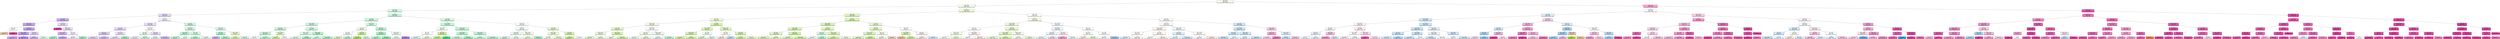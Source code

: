 digraph Tree {
node [shape=box, style="filled, rounded", color="black", fontname="helvetica"] ;
edge [fontname="helvetica"] ;
0 [label="weight <= 65.5\ngini = 0.819\nsamples = 95267\nvalue = [13940, 23695, 17408, 15208, 7968, 17048]", fillcolor="#f7fdef"] ;
1 [label="weight <= 55.5\ngini = 0.779\nsamples = 70492\nvalue = [11500, 22944, 17306, 8586, 7953, 2203]", fillcolor="#f5fcea"] ;
0 -> 1 [labeldistance=2.5, labelangle=45, headlabel="True"] ;
2 [label="weight <= 50.5\ngini = 0.664\nsamples = 24246\nvalue = [611, 5144, 10882, 298, 7243, 68]", fillcolor="#d5f9e4"] ;
1 -> 2 ;
3 [label="weight <= 47.5\ngini = 0.58\nsamples = 7868\nvalue = [53, 677, 3024, 35, 4051, 28]", fillcolor="#e4d5f9"] ;
2 -> 3 ;
4 [label="age <= 38.5\ngini = 0.515\nsamples = 2918\nvalue = [17, 128, 953, 15, 1789, 16]", fillcolor="#c9abf4"] ;
3 -> 4 ;
5 [label="weight <= 35.5\ngini = 0.502\nsamples = 2458\nvalue = [17, 101, 765, 10, 1554, 11]", fillcolor="#c4a3f3"] ;
4 -> 5 ;
6 [label="weight <= 26.5\ngini = 0.64\nsamples = 5\nvalue = [2, 0, 0, 1, 0, 2]", fillcolor="#ffffff"] ;
5 -> 6 ;
7 [label="gini = 0.444\nsamples = 3\nvalue = [2, 0, 0, 1, 0, 0]", fillcolor="#f2c09c"] ;
6 -> 7 ;
8 [label="gini = 0.0\nsamples = 2\nvalue = [0, 0, 0, 0, 0, 2]", fillcolor="#e5399d"] ;
6 -> 8 ;
9 [label="height <= 166.37\ngini = 0.5\nsamples = 2453\nvalue = [15, 101, 765, 9, 1554, 9]", fillcolor="#c4a2f3"] ;
5 -> 9 ;
10 [label="height <= 158.75\ngini = 0.496\nsamples = 2304\nvalue = [14, 97, 704, 9, 1473, 7]", fillcolor="#c2a0f3"] ;
9 -> 10 ;
11 [label="gini = 0.512\nsamples = 1534\nvalue = [11, 80, 492, 3, 948, 0]", fillcolor="#c8a8f4"] ;
10 -> 11 ;
12 [label="gini = 0.459\nsamples = 770\nvalue = [3, 17, 212, 6, 525, 7]", fillcolor="#b890f0"] ;
10 -> 12 ;
13 [label="age <= 33.5\ngini = 0.536\nsamples = 149\nvalue = [1, 4, 61, 0, 81, 2]", fillcolor="#e2d2f9"] ;
9 -> 13 ;
14 [label="gini = 0.501\nsamples = 103\nvalue = [1, 2, 38, 0, 62, 0]", fillcolor="#d0b6f5"] ;
13 -> 14 ;
15 [label="gini = 0.576\nsamples = 46\nvalue = [0, 2, 23, 0, 19, 2]", fillcolor="#e2fbec"] ;
13 -> 15 ;
16 [label="weight <= 32.5\ngini = 0.568\nsamples = 460\nvalue = [0, 27, 188, 5, 235, 5]", fillcolor="#e9ddfb"] ;
4 -> 16 ;
17 [label="gini = 0.0\nsamples = 2\nvalue = [0, 0, 0, 0, 0, 2]", fillcolor="#e5399d"] ;
16 -> 17 ;
18 [label="weight <= 45.5\ngini = 0.565\nsamples = 458\nvalue = [0, 27, 188, 5, 235, 3]", fillcolor="#e9ddfa"] ;
16 -> 18 ;
19 [label="height <= 151.13\ngini = 0.546\nsamples = 175\nvalue = [0, 9, 60, 3, 101, 2]", fillcolor="#d2b8f6"] ;
18 -> 19 ;
20 [label="gini = 0.508\nsamples = 16\nvalue = [0, 1, 10, 0, 5, 0]", fillcolor="#a5f3c6"] ;
19 -> 20 ;
21 [label="gini = 0.534\nsamples = 159\nvalue = [0, 8, 50, 3, 96, 2]", fillcolor="#caabf4"] ;
19 -> 21 ;
22 [label="age <= 60.5\ngini = 0.567\nsamples = 283\nvalue = [0, 18, 128, 2, 134, 1]", fillcolor="#faf7fe"] ;
18 -> 22 ;
23 [label="gini = 0.567\nsamples = 269\nvalue = [0, 17, 119, 2, 130, 1]", fillcolor="#f6f0fd"] ;
22 -> 23 ;
24 [label="gini = 0.5\nsamples = 14\nvalue = [0, 1, 9, 0, 4, 0]", fillcolor="#9cf2c0"] ;
22 -> 24 ;
25 [label="age <= 37.5\ngini = 0.604\nsamples = 4950\nvalue = [36, 549, 2071, 20, 2262, 12]", fillcolor="#f7f2fd"] ;
3 -> 25 ;
26 [label="weight <= 49.5\ngini = 0.583\nsamples = 3822\nvalue = [23, 351, 1515, 12, 1915, 6]", fillcolor="#e9ddfa"] ;
25 -> 26 ;
27 [label="age <= 30.5\ngini = 0.573\nsamples = 3077\nvalue = [18, 254, 1196, 9, 1596, 4]", fillcolor="#e4d5f9"] ;
26 -> 27 ;
28 [label="age <= 26.5\ngini = 0.576\nsamples = 1699\nvalue = [10, 162, 608, 6, 910, 3]", fillcolor="#dcc8f8"] ;
27 -> 28 ;
29 [label="gini = 0.602\nsamples = 729\nvalue = [10, 79, 268, 6, 365, 1]", fillcolor="#e4d5fa"] ;
28 -> 29 ;
30 [label="gini = 0.554\nsamples = 970\nvalue = [0, 83, 340, 0, 545, 2]", fillcolor="#d6bff7"] ;
28 -> 30 ;
31 [label="height <= 171.45\ngini = 0.566\nsamples = 1378\nvalue = [8, 92, 588, 3, 686, 1]", fillcolor="#efe6fc"] ;
27 -> 31 ;
32 [label="gini = 0.564\nsamples = 1349\nvalue = [8, 88, 570, 3, 679, 1]", fillcolor="#ede3fb"] ;
31 -> 32 ;
33 [label="gini = 0.537\nsamples = 29\nvalue = [0, 4, 18, 0, 7, 0]", fillcolor="#9cf2c0"] ;
31 -> 33 ;
34 [label="height <= 161.29\ngini = 0.616\nsamples = 745\nvalue = [5, 97, 319, 3, 319, 2]", fillcolor="#ffffff"] ;
26 -> 34 ;
35 [label="age <= 30.5\ngini = 0.623\nsamples = 459\nvalue = [3, 67, 209, 2, 177, 1]", fillcolor="#e9fcf1"] ;
34 -> 35 ;
36 [label="gini = 0.634\nsamples = 179\nvalue = [2, 29, 68, 1, 79, 0]", fillcolor="#f3ebfc"] ;
35 -> 36 ;
37 [label="gini = 0.605\nsamples = 280\nvalue = [1, 38, 141, 1, 98, 1]", fillcolor="#d0f9e1"] ;
35 -> 37 ;
38 [label="age <= 29.5\ngini = 0.594\nsamples = 286\nvalue = [2, 30, 110, 1, 142, 1]", fillcolor="#e8dbfa"] ;
34 -> 38 ;
39 [label="gini = 0.568\nsamples = 126\nvalue = [1, 9, 63, 0, 53, 0]", fillcolor="#e4fbee"] ;
38 -> 39 ;
40 [label="gini = 0.587\nsamples = 160\nvalue = [1, 21, 47, 1, 89, 1]", fillcolor="#d0b5f5"] ;
38 -> 40 ;
41 [label="age <= 51.5\ngini = 0.631\nsamples = 1128\nvalue = [13, 198, 556, 8, 347, 6]", fillcolor="#caf8dd"] ;
25 -> 41 ;
42 [label="height <= 156.21\ngini = 0.613\nsamples = 890\nvalue = [6, 123, 445, 4, 306, 6]", fillcolor="#d0f9e1"] ;
41 -> 42 ;
43 [label="weight <= 49.5\ngini = 0.634\nsamples = 198\nvalue = [0, 46, 100, 2, 47, 3]", fillcolor="#baf6d3"] ;
42 -> 43 ;
44 [label="gini = 0.624\nsamples = 153\nvalue = [0, 28, 80, 2, 40, 3]", fillcolor="#b9f6d2"] ;
43 -> 44 ;
45 [label="gini = 0.618\nsamples = 45\nvalue = [0, 18, 20, 0, 7, 0]", fillcolor="#f0fdf6"] ;
43 -> 45 ;
46 [label="age <= 39.5\ngini = 0.599\nsamples = 692\nvalue = [6, 77, 345, 2, 259, 3]", fillcolor="#d8fae6"] ;
42 -> 46 ;
47 [label="gini = 0.573\nsamples = 212\nvalue = [2, 24, 121, 1, 63, 1]", fillcolor="#b2f5ce"] ;
46 -> 47 ;
48 [label="gini = 0.603\nsamples = 480\nvalue = [4, 53, 224, 1, 196, 2]", fillcolor="#ebfcf3"] ;
46 -> 48 ;
49 [label="weight <= 49.5\ngini = 0.652\nsamples = 238\nvalue = [7, 75, 111, 4, 41, 0]", fillcolor="#d3f9e3"] ;
41 -> 49 ;
50 [label="age <= 52.5\ngini = 0.605\nsamples = 156\nvalue = [1, 36, 85, 1, 33, 0]", fillcolor="#aef4cc"] ;
49 -> 50 ;
51 [label="gini = 0.571\nsamples = 7\nvalue = [0, 2, 1, 0, 4, 0]", fillcolor="#cdb0f5"] ;
50 -> 51 ;
52 [label="gini = 0.592\nsamples = 149\nvalue = [1, 34, 84, 1, 29, 0]", fillcolor="#a9f4c8"] ;
50 -> 52 ;
53 [label="height <= 161.29\ngini = 0.657\nsamples = 82\nvalue = [6, 39, 26, 3, 8, 0]", fillcolor="#e8f9d1"] ;
49 -> 53 ;
54 [label="gini = 0.615\nsamples = 56\nvalue = [6, 31, 14, 3, 2, 0]", fillcolor="#d7f4af"] ;
53 -> 54 ;
55 [label="gini = 0.639\nsamples = 26\nvalue = [0, 8, 12, 0, 6, 0]", fillcolor="#d3f9e3"] ;
53 -> 55 ;
56 [label="weight <= 52.5\ngini = 0.656\nsamples = 16378\nvalue = [558, 4467, 7858, 263, 3192, 40]", fillcolor="#c7f8db"] ;
2 -> 56 ;
57 [label="age <= 42.5\ngini = 0.637\nsamples = 5675\nvalue = [108, 1055, 2793, 48, 1661, 10]", fillcolor="#c7f8db"] ;
56 -> 57 ;
58 [label="height <= 158.75\ngini = 0.629\nsamples = 4976\nvalue = [82, 817, 2450, 38, 1585, 4]", fillcolor="#ccf8df"] ;
57 -> 58 ;
59 [label="age <= 41.5\ngini = 0.648\nsamples = 1541\nvalue = [42, 335, 749, 15, 400, 0]", fillcolor="#c2f7d8"] ;
58 -> 59 ;
60 [label="height <= 151.13\ngini = 0.646\nsamples = 1514\nvalue = [40, 321, 740, 13, 400, 0]", fillcolor="#c3f7d9"] ;
59 -> 60 ;
61 [label="gini = 0.636\nsamples = 68\nvalue = [3, 28, 29, 1, 7, 0]", fillcolor="#fafefc"] ;
60 -> 61 ;
62 [label="gini = 0.643\nsamples = 1446\nvalue = [37, 293, 711, 12, 393, 0]", fillcolor="#c3f7d9"] ;
60 -> 62 ;
63 [label="height <= 156.21\ngini = 0.609\nsamples = 27\nvalue = [2, 14, 9, 2, 0, 0]", fillcolor="#e4f8c8"] ;
59 -> 63 ;
64 [label="gini = 0.5\nsamples = 14\nvalue = [1, 9, 4, 0, 0, 0]", fillcolor="#cef29c"] ;
63 -> 64 ;
65 [label="gini = 0.675\nsamples = 13\nvalue = [1, 5, 5, 2, 0, 0]", fillcolor="#ffffff"] ;
63 -> 65 ;
66 [label="age <= 34.5\ngini = 0.616\nsamples = 3435\nvalue = [40, 482, 1701, 23, 1185, 4]", fillcolor="#d2f9e2"] ;
58 -> 66 ;
67 [label="height <= 171.45\ngini = 0.619\nsamples = 2595\nvalue = [29, 353, 1231, 16, 963, 3]", fillcolor="#defbea"] ;
66 -> 67 ;
68 [label="gini = 0.62\nsamples = 2498\nvalue = [26, 343, 1173, 16, 937, 3]", fillcolor="#e1fbec"] ;
67 -> 68 ;
69 [label="gini = 0.559\nsamples = 97\nvalue = [3, 10, 58, 0, 26, 0]", fillcolor="#a6f3c6"] ;
67 -> 69 ;
70 [label="weight <= 51.5\ngini = 0.593\nsamples = 840\nvalue = [11, 129, 470, 7, 222, 1]", fillcolor="#b0f5cc"] ;
66 -> 70 ;
71 [label="gini = 0.567\nsamples = 144\nvalue = [2, 10, 75, 0, 57, 0]", fillcolor="#d6fae5"] ;
70 -> 71 ;
72 [label="gini = 0.592\nsamples = 696\nvalue = [9, 119, 395, 7, 165, 1]", fillcolor="#a9f4c8"] ;
70 -> 72 ;
73 [label="height <= 158.75\ngini = 0.63\nsamples = 699\nvalue = [26, 238, 343, 10, 76, 6]", fillcolor="#d2f9e2"] ;
57 -> 73 ;
74 [label="age <= 54.5\ngini = 0.619\nsamples = 247\nvalue = [12, 114, 99, 4, 16, 2]", fillcolor="#f5fceb"] ;
73 -> 74 ;
75 [label="age <= 45.5\ngini = 0.603\nsamples = 198\nvalue = [7, 85, 90, 1, 13, 2]", fillcolor="#f6fef9"] ;
74 -> 75 ;
76 [label="gini = 0.557\nsamples = 90\nvalue = [2, 51, 31, 0, 5, 1]", fillcolor="#def6bc"] ;
75 -> 76 ;
77 [label="gini = 0.595\nsamples = 108\nvalue = [5, 34, 59, 1, 8, 1]", fillcolor="#bcf6d4"] ;
75 -> 77 ;
78 [label="age <= 56.0\ngini = 0.598\nsamples = 49\nvalue = [5, 29, 9, 3, 3, 0]", fillcolor="#cef29c"] ;
74 -> 78 ;
79 [label="gini = 0.253\nsamples = 28\nvalue = [3, 24, 1, 0, 0, 0]", fillcolor="#ade959"] ;
78 -> 79 ;
80 [label="gini = 0.748\nsamples = 21\nvalue = [2, 5, 8, 3, 3, 0]", fillcolor="#dafae7"] ;
78 -> 80 ;
81 [label="age <= 51.5\ngini = 0.614\nsamples = 452\nvalue = [14, 124, 244, 6, 60, 4]", fillcolor="#b7f5d1"] ;
73 -> 81 ;
82 [label="age <= 49.5\ngini = 0.581\nsamples = 309\nvalue = [5, 70, 181, 3, 48, 2]", fillcolor="#a3f3c4"] ;
81 -> 82 ;
83 [label="gini = 0.607\nsamples = 232\nvalue = [4, 58, 128, 3, 37, 2]", fillcolor="#aff5cc"] ;
82 -> 83 ;
84 [label="gini = 0.481\nsamples = 77\nvalue = [1, 12, 53, 0, 11, 0]", fillcolor="#82efb0"] ;
82 -> 84 ;
85 [label="height <= 171.45\ngini = 0.652\nsamples = 143\nvalue = [9, 54, 63, 3, 12, 2]", fillcolor="#ebfcf2"] ;
81 -> 85 ;
86 [label="gini = 0.641\nsamples = 139\nvalue = [9, 54, 62, 3, 9, 2]", fillcolor="#ecfdf3"] ;
85 -> 86 ;
87 [label="gini = 0.375\nsamples = 4\nvalue = [0, 0, 1, 0, 3, 0]", fillcolor="#ab7bee"] ;
85 -> 87 ;
88 [label="age <= 36.5\ngini = 0.652\nsamples = 10703\nvalue = [450, 3412, 5065, 215, 1531, 30]", fillcolor="#d2f9e2"] ;
56 -> 88 ;
89 [label="height <= 156.21\ngini = 0.639\nsamples = 7837\nvalue = [238, 2237, 3924, 116, 1306, 16]", fillcolor="#c3f7d9"] ;
88 -> 89 ;
90 [label="weight <= 54.5\ngini = 0.669\nsamples = 722\nvalue = [38, 295, 273, 16, 95, 5]", fillcolor="#fafef5"] ;
89 -> 90 ;
91 [label="age <= 30.5\ngini = 0.671\nsamples = 671\nvalue = [34, 263, 263, 14, 92, 5]", fillcolor="#ffffff"] ;
90 -> 91 ;
92 [label="gini = 0.669\nsamples = 341\nvalue = [12, 110, 152, 6, 56, 5]", fillcolor="#dbfae8"] ;
91 -> 92 ;
93 [label="gini = 0.655\nsamples = 330\nvalue = [22, 153, 111, 8, 36, 0]", fillcolor="#ecfad9"] ;
91 -> 93 ;
94 [label="age <= 35.0\ngini = 0.557\nsamples = 51\nvalue = [4, 32, 10, 2, 3, 0]", fillcolor="#caf195"] ;
90 -> 94 ;
95 [label="gini = 0.535\nsamples = 49\nvalue = [4, 32, 8, 2, 3, 0]", fillcolor="#c6f08b"] ;
94 -> 95 ;
96 [label="gini = 0.0\nsamples = 2\nvalue = [0, 0, 2, 0, 0, 0]", fillcolor="#39e581"] ;
94 -> 96 ;
97 [label="weight <= 53.5\ngini = 0.632\nsamples = 7115\nvalue = [200, 1942, 3651, 100, 1211, 11]", fillcolor="#bef6d5"] ;
89 -> 97 ;
98 [label="height <= 168.91\ngini = 0.634\nsamples = 1449\nvalue = [24, 294, 733, 16, 378, 4]", fillcolor="#bdf6d5"] ;
97 -> 98 ;
99 [label="gini = 0.645\nsamples = 1256\nvalue = [23, 262, 612, 14, 341, 4]", fillcolor="#c4f7da"] ;
98 -> 99 ;
100 [label="gini = 0.543\nsamples = 193\nvalue = [1, 32, 121, 2, 37, 0]", fillcolor="#94f1bb"] ;
98 -> 100 ;
101 [label="height <= 163.83\ngini = 0.627\nsamples = 5666\nvalue = [176, 1648, 2918, 84, 833, 7]", fillcolor="#c0f7d7"] ;
97 -> 101 ;
102 [label="gini = 0.637\nsamples = 2874\nvalue = [114, 931, 1409, 49, 367, 4]", fillcolor="#cef9e0"] ;
101 -> 102 ;
103 [label="gini = 0.613\nsamples = 2792\nvalue = [62, 717, 1509, 35, 466, 3]", fillcolor="#b3f5cf"] ;
101 -> 103 ;
104 [label="weight <= 54.5\ngini = 0.661\nsamples = 2866\nvalue = [212, 1175, 1141, 99, 225, 14]", fillcolor="#fdfefb"] ;
88 -> 104 ;
105 [label="age <= 46.5\ngini = 0.652\nsamples = 2356\nvalue = [139, 929, 1000, 72, 205, 11]", fillcolor="#f5fef9"] ;
104 -> 105 ;
106 [label="weight <= 53.5\ngini = 0.639\nsamples = 1705\nvalue = [72, 648, 771, 34, 172, 8]", fillcolor="#e8fcf0"] ;
105 -> 106 ;
107 [label="gini = 0.639\nsamples = 581\nvalue = [22, 190, 282, 9, 75, 3]", fillcolor="#d0f9e1"] ;
106 -> 107 ;
108 [label="gini = 0.635\nsamples = 1124\nvalue = [50, 458, 489, 25, 97, 5]", fillcolor="#f6fef9"] ;
106 -> 108 ;
109 [label="height <= 171.45\ngini = 0.673\nsamples = 651\nvalue = [67, 281, 229, 38, 33, 3]", fillcolor="#f3fce7"] ;
105 -> 109 ;
110 [label="gini = 0.672\nsamples = 611\nvalue = [65, 272, 205, 38, 28, 3]", fillcolor="#effbde"] ;
109 -> 110 ;
111 [label="gini = 0.571\nsamples = 40\nvalue = [2, 9, 24, 0, 5, 0]", fillcolor="#9ff2c2"] ;
109 -> 111 ;
112 [label="age <= 46.5\ngini = 0.666\nsamples = 510\nvalue = [73, 246, 141, 27, 20, 3]", fillcolor="#e3f8c7"] ;
104 -> 112 ;
113 [label="height <= 158.75\ngini = 0.658\nsamples = 364\nvalue = [46, 167, 122, 11, 17, 1]", fillcolor="#edfada"] ;
112 -> 113 ;
114 [label="gini = 0.699\nsamples = 65\nvalue = [20, 24, 17, 2, 2, 0]", fillcolor="#f6fded"] ;
113 -> 114 ;
115 [label="gini = 0.637\nsamples = 299\nvalue = [26, 143, 105, 9, 15, 1]", fillcolor="#ecfad8"] ;
113 -> 115 ;
116 [label="age <= 55.5\ngini = 0.643\nsamples = 146\nvalue = [27, 79, 19, 16, 3, 2]", fillcolor="#d4f4a8"] ;
112 -> 116 ;
117 [label="gini = 0.56\nsamples = 108\nvalue = [16, 68, 14, 7, 3, 0]", fillcolor="#c8f08f"] ;
116 -> 117 ;
118 [label="gini = 0.756\nsamples = 38\nvalue = [11, 11, 5, 9, 0, 2]", fillcolor="#ffffff"] ;
116 -> 118 ;
119 [label="weight <= 60.5\ngini = 0.743\nsamples = 46246\nvalue = [10889, 17800, 6424, 8288, 710, 2135]", fillcolor="#ecfad8"] ;
1 -> 119 ;
120 [label="weight <= 56.5\ngini = 0.674\nsamples = 22068\nvalue = [3427, 10743, 5317, 1678, 649, 254]", fillcolor="#dff7bf"] ;
119 -> 120 ;
121 [label="age <= 37.5\ngini = 0.655\nsamples = 7965\nvalue = [779, 3691, 2711, 325, 412, 47]", fillcolor="#edfada"] ;
120 -> 121 ;
122 [label="height <= 161.29\ngini = 0.645\nsamples = 6204\nvalue = [477, 2791, 2338, 192, 380, 26]", fillcolor="#f4fce8"] ;
121 -> 122 ;
123 [label="age <= 29.5\ngini = 0.64\nsamples = 2022\nvalue = [245, 1040, 565, 85, 73, 14]", fillcolor="#dff7be"] ;
122 -> 123 ;
124 [label="height <= 156.21\ngini = 0.642\nsamples = 753\nvalue = [71, 353, 268, 20, 36, 5]", fillcolor="#eefadc"] ;
123 -> 124 ;
125 [label="gini = 0.698\nsamples = 164\nvalue = [28, 73, 43, 11, 7, 2]", fillcolor="#e7f9ce"] ;
124 -> 125 ;
126 [label="gini = 0.62\nsamples = 589\nvalue = [43, 280, 225, 9, 29, 3]", fillcolor="#f0fbe1"] ;
124 -> 126 ;
127 [label="height <= 153.67\ngini = 0.63\nsamples = 1269\nvalue = [174, 687, 297, 65, 37, 9]", fillcolor="#d8f5b0"] ;
123 -> 127 ;
128 [label="gini = 0.724\nsamples = 87\nvalue = [26, 33, 16, 7, 4, 1]", fillcolor="#f4fce8"] ;
127 -> 128 ;
129 [label="gini = 0.618\nsamples = 1182\nvalue = [148, 654, 281, 58, 33, 8]", fillcolor="#d6f4ad"] ;
127 -> 129 ;
130 [label="height <= 166.37\ngini = 0.636\nsamples = 4182\nvalue = [232, 1751, 1773, 107, 307, 12]", fillcolor="#fdfffe"] ;
122 -> 130 ;
131 [label="age <= 27.5\ngini = 0.642\nsamples = 1937\nvalue = [128, 864, 750, 65, 121, 9]", fillcolor="#f6fdec"] ;
130 -> 131 ;
132 [label="gini = 0.673\nsamples = 434\nvalue = [33, 158, 183, 17, 43, 0]", fillcolor="#edfdf4"] ;
131 -> 132 ;
133 [label="gini = 0.629\nsamples = 1503\nvalue = [95, 706, 567, 48, 78, 9]", fillcolor="#f0fbe2"] ;
131 -> 133 ;
134 [label="height <= 173.99\ngini = 0.627\nsamples = 2245\nvalue = [104, 887, 1023, 42, 186, 3]", fillcolor="#ebfcf2"] ;
130 -> 134 ;
135 [label="gini = 0.629\nsamples = 1998\nvalue = [98, 810, 886, 38, 164, 2]", fillcolor="#f2fdf7"] ;
134 -> 135 ;
136 [label="gini = 0.586\nsamples = 247\nvalue = [6, 77, 137, 4, 22, 1]", fillcolor="#b9f6d3"] ;
134 -> 136 ;
137 [label="age <= 44.5\ngini = 0.658\nsamples = 1761\nvalue = [302, 900, 373, 133, 32, 21]", fillcolor="#daf5b4"] ;
121 -> 137 ;
138 [label="height <= 168.91\ngini = 0.635\nsamples = 968\nvalue = [128, 506, 259, 43, 25, 7]", fillcolor="#ddf6ba"] ;
137 -> 138 ;
139 [label="height <= 161.29\ngini = 0.619\nsamples = 771\nvalue = [110, 427, 175, 37, 17, 5]", fillcolor="#d6f4ab"] ;
138 -> 139 ;
140 [label="gini = 0.632\nsamples = 280\nvalue = [55, 152, 47, 22, 2, 2]", fillcolor="#d5f4aa"] ;
139 -> 140 ;
141 [label="gini = 0.604\nsamples = 491\nvalue = [55, 275, 128, 15, 15, 3]", fillcolor="#d7f4af"] ;
139 -> 141 ;
142 [label="age <= 38.5\ngini = 0.646\nsamples = 197\nvalue = [18, 79, 84, 6, 8, 2]", fillcolor="#f7fefa"] ;
138 -> 142 ;
143 [label="gini = 0.573\nsamples = 37\nvalue = [4, 20, 13, 0, 0, 0]", fillcolor="#e2f7c5"] ;
142 -> 143 ;
144 [label="gini = 0.655\nsamples = 160\nvalue = [14, 59, 71, 6, 8, 2]", fillcolor="#e7fcf0"] ;
142 -> 144 ;
145 [label="height <= 153.67\ngini = 0.671\nsamples = 793\nvalue = [174, 394, 114, 90, 7, 14]", fillcolor="#dcf6b9"] ;
137 -> 145 ;
146 [label="age <= 66.5\ngini = 0.731\nsamples = 38\nvalue = [13, 7, 1, 12, 0, 5]", fillcolor="#fefaf7"] ;
145 -> 146 ;
147 [label="gini = 0.716\nsamples = 33\nvalue = [13, 7, 1, 9, 0, 3]", fillcolor="#fbeade"] ;
146 -> 147 ;
148 [label="gini = 0.48\nsamples = 5\nvalue = [0, 0, 0, 3, 0, 2]", fillcolor="#bddef6"] ;
146 -> 148 ;
149 [label="age <= 52.5\ngini = 0.658\nsamples = 755\nvalue = [161, 387, 113, 78, 7, 9]", fillcolor="#daf5b4"] ;
145 -> 149 ;
150 [label="gini = 0.642\nsamples = 482\nvalue = [84, 259, 81, 50, 5, 3]", fillcolor="#d4f4a8"] ;
149 -> 150 ;
151 [label="gini = 0.676\nsamples = 273\nvalue = [77, 128, 32, 28, 2, 6]", fillcolor="#e6f8cb"] ;
149 -> 151 ;
152 [label="age <= 38.5\ngini = 0.671\nsamples = 14103\nvalue = [2648, 7052, 2606, 1353, 237, 207]", fillcolor="#d9f5b3"] ;
120 -> 152 ;
153 [label="height <= 168.91\ngini = 0.656\nsamples = 10972\nvalue = [1805, 5656, 2325, 852, 209, 125]", fillcolor="#d9f5b3"] ;
152 -> 153 ;
154 [label="height <= 161.29\ngini = 0.659\nsamples = 7640\nvalue = [1439, 3939, 1364, 673, 126, 99]", fillcolor="#d7f5af"] ;
153 -> 154 ;
155 [label="age <= 32.5\ngini = 0.689\nsamples = 2535\nvalue = [582, 1188, 394, 296, 33, 42]", fillcolor="#e1f7c2"] ;
154 -> 155 ;
156 [label="gini = 0.682\nsamples = 1592\nvalue = [320, 765, 297, 168, 26, 16]", fillcolor="#ddf6ba"] ;
155 -> 156 ;
157 [label="gini = 0.692\nsamples = 943\nvalue = [262, 423, 97, 128, 7, 26]", fillcolor="#e8f9d0"] ;
155 -> 157 ;
158 [label="weight <= 57.5\ngini = 0.639\nsamples = 5105\nvalue = [857, 2751, 970, 377, 93, 57]", fillcolor="#d5f4aa"] ;
154 -> 158 ;
159 [label="gini = 0.632\nsamples = 573\nvalue = [58, 301, 159, 36, 13, 6]", fillcolor="#ddf6bb"] ;
158 -> 159 ;
160 [label="gini = 0.639\nsamples = 4532\nvalue = [799, 2450, 811, 341, 80, 51]", fillcolor="#d4f4a8"] ;
158 -> 160 ;
161 [label="weight <= 57.5\ngini = 0.636\nsamples = 3332\nvalue = [366, 1717, 961, 179, 83, 26]", fillcolor="#e0f7c0"] ;
153 -> 161 ;
162 [label="age <= 33.5\ngini = 0.587\nsamples = 244\nvalue = [9, 93, 125, 1, 16, 0]", fillcolor="#d5f9e4"] ;
161 -> 162 ;
163 [label="gini = 0.592\nsamples = 160\nvalue = [4, 67, 76, 0, 13, 0]", fillcolor="#ecfcf3"] ;
162 -> 163 ;
164 [label="gini = 0.559\nsamples = 84\nvalue = [5, 26, 49, 1, 3, 0]", fillcolor="#b0f5cd"] ;
162 -> 164 ;
165 [label="height <= 173.99\ngini = 0.633\nsamples = 3088\nvalue = [357, 1624, 836, 178, 67, 26]", fillcolor="#ddf6ba"] ;
161 -> 165 ;
166 [label="gini = 0.626\nsamples = 2276\nvalue = [290, 1245, 531, 141, 45, 24]", fillcolor="#d7f4ae"] ;
165 -> 166 ;
167 [label="gini = 0.631\nsamples = 812\nvalue = [67, 379, 305, 37, 22, 2]", fillcolor="#f1fbe2"] ;
165 -> 167 ;
168 [label="age <= 51.5\ngini = 0.694\nsamples = 3131\nvalue = [843, 1396, 281, 501, 28, 82]", fillcolor="#e7f9cf"] ;
152 -> 168 ;
169 [label="weight <= 58.5\ngini = 0.681\nsamples = 2507\nvalue = [632, 1187, 257, 357, 26, 48]", fillcolor="#e2f7c4"] ;
168 -> 169 ;
170 [label="height <= 171.45\ngini = 0.67\nsamples = 2076\nvalue = [489, 1028, 236, 264, 26, 33]", fillcolor="#def6bc"] ;
169 -> 170 ;
171 [label="gini = 0.68\nsamples = 1780\nvalue = [439, 849, 186, 252, 22, 32]", fillcolor="#e1f7c2"] ;
170 -> 171 ;
172 [label="gini = 0.575\nsamples = 296\nvalue = [50, 179, 50, 12, 4, 1]", fillcolor="#ccf197"] ;
170 -> 172 ;
173 [label="age <= 49.5\ngini = 0.704\nsamples = 431\nvalue = [143, 159, 21, 93, 0, 15]", fillcolor="#fafef4"] ;
169 -> 173 ;
174 [label="gini = 0.698\nsamples = 403\nvalue = [129, 156, 21, 87, 0, 10]", fillcolor="#f5fceb"] ;
173 -> 174 ;
175 [label="gini = 0.661\nsamples = 28\nvalue = [14, 3, 0, 6, 0, 5]", fillcolor="#f6d1b7"] ;
173 -> 175 ;
176 [label="weight <= 57.5\ngini = 0.716\nsamples = 624\nvalue = [211, 209, 24, 144, 2, 34]", fillcolor="#fffefe"] ;
168 -> 176 ;
177 [label="height <= 158.75\ngini = 0.599\nsamples = 120\nvalue = [34, 67, 5, 10, 2, 2]", fillcolor="#d9f5b3"] ;
176 -> 177 ;
178 [label="gini = 0.521\nsamples = 19\nvalue = [12, 5, 0, 2, 0, 0]", fillcolor="#f2c09c"] ;
177 -> 178 ;
179 [label="gini = 0.566\nsamples = 101\nvalue = [22, 62, 5, 8, 2, 2]", fillcolor="#cdf29b"] ;
177 -> 179 ;
180 [label="age <= 62.5\ngini = 0.721\nsamples = 504\nvalue = [177, 142, 19, 134, 0, 32]", fillcolor="#fcf3ec"] ;
176 -> 180 ;
181 [label="gini = 0.709\nsamples = 442\nvalue = [166, 129, 17, 109, 0, 21]", fillcolor="#fcf0e8"] ;
180 -> 181 ;
182 [label="gini = 0.729\nsamples = 62\nvalue = [11, 13, 2, 25, 0, 11]", fillcolor="#cfe7f9"] ;
180 -> 182 ;
183 [label="weight <= 62.5\ngini = 0.737\nsamples = 24178\nvalue = [7462, 7057, 1107, 6610, 61, 1881]", fillcolor="#fefcfa"] ;
119 -> 183 ;
184 [label="age <= 42.5\ngini = 0.712\nsamples = 10250\nvalue = [3024, 4070, 739, 1941, 38, 438]", fillcolor="#f1fbe2"] ;
183 -> 184 ;
185 [label="height <= 163.83\ngini = 0.695\nsamples = 8766\nvalue = [2580, 3761, 705, 1451, 37, 232]", fillcolor="#ecfad9"] ;
184 -> 185 ;
186 [label="age <= 32.5\ngini = 0.715\nsamples = 2878\nvalue = [954, 996, 149, 651, 9, 119]", fillcolor="#fdfefb"] ;
185 -> 186 ;
187 [label="height <= 161.29\ngini = 0.7\nsamples = 1656\nvalue = [527, 655, 104, 321, 3, 46]", fillcolor="#f4fce9"] ;
186 -> 187 ;
188 [label="gini = 0.718\nsamples = 859\nvalue = [282, 301, 54, 184, 1, 37]", fillcolor="#fcfef8"] ;
187 -> 188 ;
189 [label="gini = 0.675\nsamples = 797\nvalue = [245, 354, 50, 137, 2, 9]", fillcolor="#ecfad8"] ;
187 -> 189 ;
190 [label="height <= 158.75\ngini = 0.722\nsamples = 1222\nvalue = [427, 341, 45, 330, 6, 73]", fillcolor="#fcf3ec"] ;
186 -> 190 ;
191 [label="gini = 0.748\nsamples = 377\nvalue = [107, 99, 13, 113, 5, 40]", fillcolor="#fbfdfe"] ;
190 -> 191 ;
192 [label="gini = 0.706\nsamples = 845\nvalue = [320, 242, 32, 217, 1, 33]", fillcolor="#fcefe5"] ;
190 -> 192 ;
193 [label="age <= 35.5\ngini = 0.675\nsamples = 5888\nvalue = [1626, 2765, 556, 800, 28, 113]", fillcolor="#e5f8ca"] ;
185 -> 193 ;
194 [label="height <= 168.91\ngini = 0.666\nsamples = 4651\nvalue = [1204, 2276, 491, 581, 26, 73]", fillcolor="#e1f7c1"] ;
193 -> 194 ;
195 [label="gini = 0.678\nsamples = 2072\nvalue = [619, 939, 149, 304, 11, 50]", fillcolor="#e9f9d3"] ;
194 -> 195 ;
196 [label="gini = 0.651\nsamples = 2579\nvalue = [585, 1337, 342, 277, 15, 23]", fillcolor="#daf5b4"] ;
194 -> 196 ;
197 [label="height <= 173.99\ngini = 0.692\nsamples = 1237\nvalue = [422, 489, 65, 219, 2, 40]", fillcolor="#f7fdef"] ;
193 -> 197 ;
198 [label="gini = 0.697\nsamples = 1006\nvalue = [347, 379, 44, 198, 1, 37]", fillcolor="#fafef5"] ;
197 -> 198 ;
199 [label="gini = 0.651\nsamples = 231\nvalue = [75, 110, 21, 21, 1, 3]", fillcolor="#e9f9d3"] ;
197 -> 199 ;
200 [label="height <= 168.91\ngini = 0.738\nsamples = 1484\nvalue = [444, 309, 34, 490, 1, 206]", fillcolor="#f6fbfe"] ;
184 -> 200 ;
201 [label="height <= 166.37\ngini = 0.742\nsamples = 900\nvalue = [244, 159, 15, 304, 1, 177]", fillcolor="#edf6fd"] ;
200 -> 201 ;
202 [label="age <= 60.5\ngini = 0.733\nsamples = 658\nvalue = [186, 127, 14, 237, 1, 93]", fillcolor="#eaf4fc"] ;
201 -> 202 ;
203 [label="gini = 0.727\nsamples = 608\nvalue = [176, 127, 13, 221, 1, 70]", fillcolor="#eaf5fc"] ;
202 -> 203 ;
204 [label="gini = 0.646\nsamples = 50\nvalue = [10, 0, 1, 16, 0, 23]", fillcolor="#fad6eb"] ;
202 -> 204 ;
205 [label="age <= 45.5\ngini = 0.728\nsamples = 242\nvalue = [58, 32, 1, 67, 0, 84]", fillcolor="#fcecf5"] ;
201 -> 205 ;
206 [label="gini = 0.595\nsamples = 120\nvalue = [20, 7, 1, 22, 0, 70]", fillcolor="#f29ecf"] ;
205 -> 206 ;
207 [label="gini = 0.712\nsamples = 122\nvalue = [38, 25, 0, 45, 0, 14]", fillcolor="#eef7fd"] ;
205 -> 207 ;
208 [label="age <= 47.5\ngini = 0.712\nsamples = 584\nvalue = [200, 150, 19, 186, 0, 29]", fillcolor="#fefbf8"] ;
200 -> 208 ;
209 [label="age <= 44.5\ngini = 0.712\nsamples = 217\nvalue = [69, 77, 9, 52, 0, 10]", fillcolor="#fafef4"] ;
208 -> 209 ;
210 [label="gini = 0.706\nsamples = 111\nvalue = [43, 32, 8, 26, 0, 2]", fillcolor="#fbede3"] ;
209 -> 210 ;
211 [label="gini = 0.694\nsamples = 106\nvalue = [26, 45, 1, 26, 0, 8]", fillcolor="#e8f9d0"] ;
209 -> 211 ;
212 [label="age <= 60.5\ngini = 0.696\nsamples = 367\nvalue = [131, 73, 10, 134, 0, 19]", fillcolor="#fcfeff"] ;
208 -> 212 ;
213 [label="gini = 0.699\nsamples = 341\nvalue = [126, 71, 10, 117, 0, 17]", fillcolor="#fefaf7"] ;
212 -> 213 ;
214 [label="gini = 0.524\nsamples = 26\nvalue = [5, 2, 0, 17, 0, 2]", fillcolor="#8ec7f0"] ;
212 -> 214 ;
215 [label="age <= 42.5\ngini = 0.729\nsamples = 13928\nvalue = [4438, 2987, 368, 4669, 23, 1443]", fillcolor="#fafdfe"] ;
183 -> 215 ;
216 [label="weight <= 64.5\ngini = 0.725\nsamples = 12042\nvalue = [4019, 2814, 354, 3841, 18, 996]", fillcolor="#fefcfb"] ;
215 -> 216 ;
217 [label="height <= 163.83\ngini = 0.722\nsamples = 7126\nvalue = [2423, 1985, 280, 2009, 13, 416]", fillcolor="#fdf5ef"] ;
216 -> 217 ;
218 [label="height <= 158.75\ngini = 0.731\nsamples = 1961\nvalue = [639, 364, 53, 656, 7, 242]", fillcolor="#fcfeff"] ;
217 -> 218 ;
219 [label="gini = 0.733\nsamples = 506\nvalue = [121, 75, 7, 190, 4, 109]", fillcolor="#dcedfa"] ;
218 -> 219 ;
220 [label="gini = 0.722\nsamples = 1455\nvalue = [518, 289, 46, 466, 3, 133]", fillcolor="#fef8f5"] ;
218 -> 220 ;
221 [label="age <= 32.5\ngini = 0.711\nsamples = 5165\nvalue = [1784, 1621, 227, 1353, 6, 174]", fillcolor="#fef9f6"] ;
217 -> 221 ;
222 [label="gini = 0.707\nsamples = 3123\nvalue = [1056, 1087, 167, 725, 6, 82]", fillcolor="#fefffc"] ;
221 -> 222 ;
223 [label="gini = 0.707\nsamples = 2042\nvalue = [728, 534, 60, 628, 0, 92]", fillcolor="#fdf6f1"] ;
221 -> 223 ;
224 [label="height <= 168.91\ngini = 0.713\nsamples = 4916\nvalue = [1596, 829, 74, 1832, 5, 580]", fillcolor="#f1f8fd"] ;
216 -> 224 ;
225 [label="age <= 32.5\ngini = 0.705\nsamples = 2563\nvalue = [747, 318, 26, 1048, 1, 423]", fillcolor="#deeffb"] ;
224 -> 225 ;
226 [label="gini = 0.705\nsamples = 1470\nvalue = [482, 228, 19, 570, 1, 170]", fillcolor="#edf6fd"] ;
225 -> 226 ;
227 [label="gini = 0.69\nsamples = 1093\nvalue = [265, 90, 7, 478, 0, 253]", fillcolor="#cce6f8"] ;
225 -> 227 ;
228 [label="height <= 173.99\ngini = 0.707\nsamples = 2353\nvalue = [849, 511, 48, 784, 4, 157]", fillcolor="#fefaf7"] ;
224 -> 228 ;
229 [label="gini = 0.706\nsamples = 1471\nvalue = [507, 280, 28, 536, 3, 117]", fillcolor="#f9fcfe"] ;
228 -> 229 ;
230 [label="gini = 0.699\nsamples = 882\nvalue = [342, 231, 20, 248, 1, 40]", fillcolor="#fbece2"] ;
228 -> 230 ;
231 [label="age <= 57.5\ngini = 0.693\nsamples = 1886\nvalue = [419, 173, 14, 828, 5, 447]", fillcolor="#cbe5f8"] ;
215 -> 231 ;
232 [label="height <= 163.83\ngini = 0.69\nsamples = 1734\nvalue = [401, 166, 13, 779, 5, 370]", fillcolor="#c7e3f8"] ;
231 -> 232 ;
233 [label="age <= 50.5\ngini = 0.662\nsamples = 504\nvalue = [74, 36, 3, 238, 3, 150]", fillcolor="#cee7f9"] ;
232 -> 233 ;
234 [label="gini = 0.671\nsamples = 388\nvalue = [64, 33, 2, 184, 3, 102]", fillcolor="#c6e3f8"] ;
233 -> 234 ;
235 [label="gini = 0.604\nsamples = 116\nvalue = [10, 3, 1, 54, 0, 48]", fillcolor="#eef6fd"] ;
233 -> 235 ;
236 [label="weight <= 64.5\ngini = 0.693\nsamples = 1230\nvalue = [327, 130, 10, 541, 2, 220]", fillcolor="#d0e8f9"] ;
232 -> 236 ;
237 [label="gini = 0.696\nsamples = 681\nvalue = [224, 94, 8, 275, 1, 79]", fillcolor="#e9f4fc"] ;
236 -> 237 ;
238 [label="gini = 0.66\nsamples = 549\nvalue = [103, 36, 2, 266, 1, 141]", fillcolor="#c2e1f7"] ;
236 -> 238 ;
239 [label="height <= 168.91\ngini = 0.623\nsamples = 152\nvalue = [18, 7, 1, 49, 0, 77]", fillcolor="#f8c9e4"] ;
231 -> 239 ;
240 [label="weight <= 64.5\ngini = 0.574\nsamples = 110\nvalue = [8, 6, 1, 31, 0, 64]", fillcolor="#f4acd6"] ;
239 -> 240 ;
241 [label="gini = 0.631\nsamples = 74\nvalue = [7, 5, 1, 24, 0, 37]", fillcolor="#f8cce6"] ;
240 -> 241 ;
242 [label="gini = 0.398\nsamples = 36\nvalue = [1, 1, 0, 7, 0, 27]", fillcolor="#ed76bb"] ;
240 -> 242 ;
243 [label="height <= 176.53\ngini = 0.663\nsamples = 42\nvalue = [10, 1, 0, 18, 0, 13]", fillcolor="#ddeefb"] ;
239 -> 243 ;
244 [label="gini = 0.643\nsamples = 37\nvalue = [8, 1, 0, 18, 0, 10]", fillcolor="#c4e2f7"] ;
243 -> 244 ;
245 [label="gini = 0.48\nsamples = 5\nvalue = [2, 0, 0, 0, 0, 3]", fillcolor="#f6bdde"] ;
243 -> 245 ;
246 [label="weight <= 72.5\ngini = 0.559\nsamples = 24775\nvalue = [2440, 751, 102, 6622, 15, 14845]", fillcolor="#f3a5d3"] ;
0 -> 246 [labeldistance=2.5, labelangle=-45, headlabel="False"] ;
247 [label="weight <= 69.5\ngini = 0.663\nsamples = 14083\nvalue = [2214, 687, 84, 5449, 5, 5644]", fillcolor="#fefbfd"] ;
246 -> 247 ;
248 [label="age <= 42.5\ngini = 0.692\nsamples = 7026\nvalue = [1487, 525, 58, 2953, 2, 2001]", fillcolor="#d9ecfa"] ;
247 -> 248 ;
249 [label="height <= 163.83\ngini = 0.694\nsamples = 5955\nvalue = [1404, 495, 52, 2561, 2, 1441]", fillcolor="#cee7f9"] ;
248 -> 249 ;
250 [label="weight <= 67.5\ngini = 0.678\nsamples = 1515\nvalue = [236, 110, 13, 544, 0, 612]", fillcolor="#fdf1f8"] ;
249 -> 250 ;
251 [label="age <= 37.5\ngini = 0.732\nsamples = 241\nvalue = [50, 36, 2, 83, 0, 70]", fillcolor="#f0f8fd"] ;
250 -> 251 ;
252 [label="age <= 28.5\ngini = 0.737\nsamples = 204\nvalue = [48, 33, 2, 71, 0, 50]", fillcolor="#e4f2fb"] ;
251 -> 252 ;
253 [label="gini = 0.75\nsamples = 58\nvalue = [11, 16, 2, 19, 0, 10]", fillcolor="#f1f8fd"] ;
252 -> 253 ;
254 [label="gini = 0.72\nsamples = 146\nvalue = [37, 17, 0, 52, 0, 40]", fillcolor="#e9f4fc"] ;
252 -> 254 ;
255 [label="weight <= 66.5\ngini = 0.593\nsamples = 37\nvalue = [2, 3, 0, 12, 0, 20]", fillcolor="#f7c0e0"] ;
251 -> 255 ;
256 [label="gini = 0.486\nsamples = 24\nvalue = [0, 2, 0, 6, 0, 16]", fillcolor="#f191c9"] ;
255 -> 256 ;
257 [label="gini = 0.663\nsamples = 13\nvalue = [2, 1, 0, 6, 0, 4]", fillcolor="#d3e9f9"] ;
255 -> 257 ;
258 [label="age <= 30.5\ngini = 0.663\nsamples = 1274\nvalue = [186, 74, 11, 461, 0, 542]", fillcolor="#fcebf5"] ;
250 -> 258 ;
259 [label="height <= 158.75\ngini = 0.683\nsamples = 516\nvalue = [97, 30, 4, 194, 0, 191]", fillcolor="#fdfeff"] ;
258 -> 259 ;
260 [label="gini = 0.641\nsamples = 156\nvalue = [17, 8, 2, 59, 0, 70]", fillcolor="#fce9f4"] ;
259 -> 260 ;
261 [label="gini = 0.693\nsamples = 360\nvalue = [80, 22, 2, 135, 0, 121]", fillcolor="#f3f9fd"] ;
259 -> 261 ;
262 [label="height <= 151.13\ngini = 0.644\nsamples = 758\nvalue = [89, 44, 7, 267, 0, 351]", fillcolor="#fbddee"] ;
258 -> 262 ;
263 [label="gini = 0.198\nsamples = 9\nvalue = [0, 1, 0, 0, 0, 8]", fillcolor="#e852a9"] ;
262 -> 263 ;
264 [label="gini = 0.646\nsamples = 749\nvalue = [89, 43, 7, 267, 0, 343]", fillcolor="#fbe0f0"] ;
262 -> 264 ;
265 [label="height <= 171.45\ngini = 0.682\nsamples = 4440\nvalue = [1168, 385, 39, 2017, 2, 829]", fillcolor="#cce6f8"] ;
249 -> 265 ;
266 [label="age <= 31.5\ngini = 0.668\nsamples = 2417\nvalue = [536, 153, 15, 1143, 1, 569]", fillcolor="#c2e1f7"] ;
265 -> 266 ;
267 [label="age <= 29.5\ngini = 0.674\nsamples = 1202\nvalue = [305, 101, 11, 566, 0, 219]", fillcolor="#c5e2f7"] ;
266 -> 267 ;
268 [label="gini = 0.686\nsamples = 753\nvalue = [210, 64, 4, 330, 0, 145]", fillcolor="#d3e9f9"] ;
267 -> 268 ;
269 [label="gini = 0.645\nsamples = 449\nvalue = [95, 37, 7, 236, 0, 74]", fillcolor="#b0d8f5"] ;
267 -> 269 ;
270 [label="weight <= 68.5\ngini = 0.654\nsamples = 1215\nvalue = [231, 52, 4, 577, 1, 350]", fillcolor="#cbe5f8"] ;
266 -> 270 ;
271 [label="gini = 0.65\nsamples = 1157\nvalue = [211, 51, 3, 557, 1, 334]", fillcolor="#c9e4f8"] ;
270 -> 271 ;
272 [label="gini = 0.685\nsamples = 58\nvalue = [20, 1, 1, 20, 0, 16]", fillcolor="#ffffff"] ;
270 -> 272 ;
273 [label="age <= 31.5\ngini = 0.686\nsamples = 2023\nvalue = [632, 232, 24, 874, 1, 260]", fillcolor="#ddeefa"] ;
265 -> 273 ;
274 [label="height <= 173.99\ngini = 0.688\nsamples = 1062\nvalue = [357, 150, 13, 437, 1, 104]", fillcolor="#e9f4fc"] ;
273 -> 274 ;
275 [label="gini = 0.663\nsamples = 380\nvalue = [112, 33, 6, 181, 0, 48]", fillcolor="#cce6f8"] ;
274 -> 275 ;
276 [label="gini = 0.694\nsamples = 682\nvalue = [245, 117, 7, 256, 1, 56]", fillcolor="#fafdfe"] ;
274 -> 276 ;
277 [label="weight <= 66.5\ngini = 0.678\nsamples = 961\nvalue = [275, 82, 11, 437, 0, 156]", fillcolor="#d0e8f9"] ;
273 -> 277 ;
278 [label="gini = 0.689\nsamples = 65\nvalue = [25, 12, 1, 23, 0, 4]", fillcolor="#fef9f6"] ;
277 -> 278 ;
279 [label="gini = 0.674\nsamples = 896\nvalue = [250, 70, 10, 414, 0, 152]", fillcolor="#cde6f8"] ;
277 -> 279 ;
280 [label="height <= 171.45\ngini = 0.586\nsamples = 1071\nvalue = [83, 30, 6, 392, 0, 560]", fillcolor="#f9cee7"] ;
248 -> 280 ;
281 [label="weight <= 66.5\ngini = 0.537\nsamples = 748\nvalue = [41, 19, 3, 237, 0, 448]", fillcolor="#f4add7"] ;
280 -> 281 ;
282 [label="age <= 52.5\ngini = 0.574\nsamples = 104\nvalue = [7, 3, 0, 55, 0, 39]", fillcolor="#cee7f9"] ;
281 -> 282 ;
283 [label="age <= 44.5\ngini = 0.567\nsamples = 75\nvalue = [7, 3, 0, 44, 0, 21]", fillcolor="#abd5f4"] ;
282 -> 283 ;
284 [label="gini = 0.684\nsamples = 14\nvalue = [3, 1, 0, 4, 0, 6]", fillcolor="#fad7eb"] ;
283 -> 284 ;
285 [label="gini = 0.504\nsamples = 61\nvalue = [4, 2, 0, 40, 0, 15]", fillcolor="#93caf1"] ;
283 -> 285 ;
286 [label="height <= 163.83\ngini = 0.471\nsamples = 29\nvalue = [0, 0, 0, 11, 0, 18]", fillcolor="#f5b2d9"] ;
282 -> 286 ;
287 [label="gini = 0.0\nsamples = 5\nvalue = [0, 0, 0, 0, 0, 5]", fillcolor="#e5399d"] ;
286 -> 287 ;
288 [label="gini = 0.497\nsamples = 24\nvalue = [0, 0, 0, 11, 0, 13]", fillcolor="#fbe1f0"] ;
286 -> 288 ;
289 [label="height <= 161.29\ngini = 0.513\nsamples = 644\nvalue = [34, 16, 3, 182, 0, 409]", fillcolor="#f29ecf"] ;
281 -> 289 ;
290 [label="weight <= 68.5\ngini = 0.382\nsamples = 184\nvalue = [4, 4, 0, 36, 0, 140]", fillcolor="#ed74ba"] ;
289 -> 290 ;
291 [label="gini = 0.403\nsamples = 171\nvalue = [4, 4, 0, 36, 0, 127]", fillcolor="#ed7abd"] ;
290 -> 291 ;
292 [label="gini = 0.0\nsamples = 13\nvalue = [0, 0, 0, 0, 0, 13]", fillcolor="#e5399d"] ;
290 -> 292 ;
293 [label="age <= 56.5\ngini = 0.552\nsamples = 460\nvalue = [30, 12, 3, 146, 0, 269]", fillcolor="#f5b1d9"] ;
289 -> 293 ;
294 [label="gini = 0.574\nsamples = 399\nvalue = [28, 12, 3, 136, 0, 220]", fillcolor="#f7c0e0"] ;
293 -> 294 ;
295 [label="gini = 0.327\nsamples = 61\nvalue = [2, 0, 0, 10, 0, 49]", fillcolor="#eb68b4"] ;
293 -> 295 ;
296 [label="age <= 47.5\ngini = 0.631\nsamples = 323\nvalue = [42, 11, 3, 155, 0, 112]", fillcolor="#d7ebfa"] ;
280 -> 296 ;
297 [label="weight <= 68.5\ngini = 0.614\nsamples = 131\nvalue = [25, 7, 1, 73, 0, 25]", fillcolor="#a5d3f3"] ;
296 -> 297 ;
298 [label="height <= 181.61\ngini = 0.577\nsamples = 117\nvalue = [17, 5, 1, 70, 0, 24]", fillcolor="#9dcff2"] ;
297 -> 298 ;
299 [label="gini = 0.556\nsamples = 111\nvalue = [16, 4, 1, 69, 0, 21]", fillcolor="#95cbf1"] ;
298 -> 299 ;
300 [label="gini = 0.667\nsamples = 6\nvalue = [1, 1, 0, 1, 0, 3]", fillcolor="#f5b0d8"] ;
298 -> 300 ;
301 [label="height <= 173.99\ngini = 0.602\nsamples = 14\nvalue = [8, 2, 0, 3, 0, 1]", fillcolor="#f3c6a5"] ;
297 -> 301 ;
302 [label="gini = 0.0\nsamples = 1\nvalue = [0, 1, 0, 0, 0, 0]", fillcolor="#9de539"] ;
301 -> 302 ;
303 [label="gini = 0.556\nsamples = 13\nvalue = [8, 1, 0, 3, 0, 1]", fillcolor="#f2c09c"] ;
301 -> 303 ;
304 [label="height <= 176.53\ngini = 0.604\nsamples = 192\nvalue = [17, 4, 2, 82, 0, 87]", fillcolor="#fef6fb"] ;
296 -> 304 ;
305 [label="weight <= 66.5\ngini = 0.577\nsamples = 115\nvalue = [10, 3, 0, 39, 0, 63]", fillcolor="#f7c0e0"] ;
304 -> 305 ;
306 [label="gini = 0.512\nsamples = 17\nvalue = [4, 0, 0, 2, 0, 11]", fillcolor="#f194ca"] ;
305 -> 306 ;
307 [label="gini = 0.571\nsamples = 98\nvalue = [6, 3, 0, 37, 0, 52]", fillcolor="#f9cee7"] ;
305 -> 307 ;
308 [label="weight <= 68.5\ngini = 0.582\nsamples = 77\nvalue = [7, 1, 2, 43, 0, 24]", fillcolor="#b8dcf6"] ;
304 -> 308 ;
309 [label="gini = 0.553\nsamples = 70\nvalue = [7, 1, 2, 43, 0, 17]", fillcolor="#9ecff2"] ;
308 -> 309 ;
310 [label="gini = 0.0\nsamples = 7\nvalue = [0, 0, 0, 0, 0, 7]", fillcolor="#e5399d"] ;
308 -> 310 ;
311 [label="height <= 166.37\ngini = 0.597\nsamples = 7057\nvalue = [727, 162, 26, 2496, 3, 3643]", fillcolor="#f8cde6"] ;
247 -> 311 ;
312 [label="age <= 36.5\ngini = 0.508\nsamples = 2422\nvalue = [166, 45, 14, 626, 1, 1570]", fillcolor="#f197cb"] ;
311 -> 312 ;
313 [label="weight <= 71.5\ngini = 0.553\nsamples = 1711\nvalue = [138, 31, 9, 526, 1, 1006]", fillcolor="#f4afd7"] ;
312 -> 313 ;
314 [label="height <= 156.21\ngini = 0.596\nsamples = 851\nvalue = [89, 15, 2, 309, 1, 435]", fillcolor="#f9d1e8"] ;
313 -> 314 ;
315 [label="age <= 30.5\ngini = 0.312\nsamples = 48\nvalue = [1, 0, 0, 8, 0, 39]", fillcolor="#eb66b3"] ;
314 -> 315 ;
316 [label="gini = 0.426\nsamples = 28\nvalue = [1, 0, 0, 7, 0, 20]", fillcolor="#ef84c2"] ;
315 -> 316 ;
317 [label="gini = 0.095\nsamples = 20\nvalue = [0, 0, 0, 1, 0, 19]", fillcolor="#e643a2"] ;
315 -> 317 ;
318 [label="age <= 31.5\ngini = 0.604\nsamples = 803\nvalue = [88, 15, 2, 301, 1, 396]", fillcolor="#fadaec"] ;
314 -> 318 ;
319 [label="gini = 0.615\nsamples = 438\nvalue = [45, 13, 1, 181, 1, 197]", fillcolor="#fdf3f9"] ;
318 -> 319 ;
320 [label="gini = 0.581\nsamples = 365\nvalue = [43, 2, 1, 120, 0, 199]", fillcolor="#f7bfdf"] ;
318 -> 320 ;
321 [label="age <= 35.5\ngini = 0.492\nsamples = 860\nvalue = [49, 16, 7, 217, 0, 571]", fillcolor="#f192c9"] ;
313 -> 321 ;
322 [label="age <= 26.5\ngini = 0.502\nsamples = 811\nvalue = [48, 16, 7, 210, 0, 530]", fillcolor="#f196cb"] ;
321 -> 322 ;
323 [label="gini = 0.573\nsamples = 113\nvalue = [14, 1, 0, 34, 0, 64]", fillcolor="#f5b4da"] ;
322 -> 323 ;
324 [label="gini = 0.488\nsamples = 698\nvalue = [34, 15, 7, 176, 0, 466]", fillcolor="#f191c9"] ;
322 -> 324 ;
325 [label="height <= 163.83\ngini = 0.279\nsamples = 49\nvalue = [1, 0, 0, 7, 0, 41]", fillcolor="#ea5fb0"] ;
321 -> 325 ;
326 [label="gini = 0.149\nsamples = 37\nvalue = [0, 0, 0, 3, 0, 34]", fillcolor="#e74aa6"] ;
325 -> 326 ;
327 [label="gini = 0.542\nsamples = 12\nvalue = [1, 0, 0, 4, 0, 7]", fillcolor="#f5b5da"] ;
325 -> 327 ;
328 [label="age <= 54.5\ngini = 0.349\nsamples = 711\nvalue = [28, 14, 5, 100, 0, 564]", fillcolor="#eb69b5"] ;
312 -> 328 ;
329 [label="weight <= 70.5\ngini = 0.373\nsamples = 641\nvalue = [27, 13, 5, 99, 0, 497]", fillcolor="#ec6eb7"] ;
328 -> 329 ;
330 [label="height <= 156.21\ngini = 0.453\nsamples = 304\nvalue = [17, 9, 3, 59, 0, 216]", fillcolor="#ee80c0"] ;
329 -> 330 ;
331 [label="gini = 0.0\nsamples = 17\nvalue = [0, 0, 0, 0, 0, 17]", fillcolor="#e5399d"] ;
330 -> 331 ;
332 [label="gini = 0.472\nsamples = 287\nvalue = [17, 9, 3, 59, 0, 199]", fillcolor="#ef85c3"] ;
330 -> 332 ;
333 [label="age <= 40.5\ngini = 0.29\nsamples = 337\nvalue = [10, 4, 2, 40, 0, 281]", fillcolor="#ea5eaf"] ;
329 -> 333 ;
334 [label="gini = 0.354\nsamples = 140\nvalue = [4, 3, 0, 23, 0, 110]", fillcolor="#ec6cb6"] ;
333 -> 334 ;
335 [label="gini = 0.238\nsamples = 197\nvalue = [6, 1, 2, 17, 0, 171]", fillcolor="#e956ab"] ;
333 -> 335 ;
336 [label="age <= 56.5\ngini = 0.083\nsamples = 70\nvalue = [1, 1, 0, 1, 0, 67]", fillcolor="#e642a1"] ;
328 -> 336 ;
337 [label="age <= 55.5\ngini = 0.199\nsamples = 28\nvalue = [1, 1, 0, 1, 0, 25]", fillcolor="#e84fa8"] ;
336 -> 337 ;
338 [label="gini = 0.0\nsamples = 17\nvalue = [0, 0, 0, 0, 0, 17]", fillcolor="#e5399d"] ;
337 -> 338 ;
339 [label="gini = 0.446\nsamples = 11\nvalue = [1, 1, 0, 1, 0, 8]", fillcolor="#ed74ba"] ;
337 -> 339 ;
340 [label="gini = 0.0\nsamples = 42\nvalue = [0, 0, 0, 0, 0, 42]", fillcolor="#e5399d"] ;
336 -> 340 ;
341 [label="age <= 40.5\ngini = 0.622\nsamples = 4635\nvalue = [561, 117, 12, 1870, 2, 2073]", fillcolor="#fdf0f8"] ;
311 -> 341 ;
342 [label="weight <= 70.5\ngini = 0.633\nsamples = 3825\nvalue = [525, 109, 6, 1646, 0, 1539]", fillcolor="#f6fafe"] ;
341 -> 342 ;
343 [label="height <= 179.07\ngini = 0.649\nsamples = 1664\nvalue = [302, 64, 2, 783, 0, 513]", fillcolor="#d1e8f9"] ;
342 -> 343 ;
344 [label="age <= 33.5\ngini = 0.64\nsamples = 1518\nvalue = [244, 57, 2, 727, 0, 488]", fillcolor="#d1e8f9"] ;
343 -> 344 ;
345 [label="gini = 0.645\nsamples = 979\nvalue = [183, 44, 1, 482, 0, 269]", fillcolor="#c4e2f7"] ;
344 -> 345 ;
346 [label="gini = 0.615\nsamples = 539\nvalue = [61, 13, 1, 245, 0, 219]", fillcolor="#eff7fd"] ;
344 -> 346 ;
347 [label="age <= 30.5\ngini = 0.663\nsamples = 146\nvalue = [58, 7, 0, 56, 0, 25]", fillcolor="#fefcfb"] ;
343 -> 347 ;
348 [label="gini = 0.652\nsamples = 81\nvalue = [37, 7, 0, 28, 0, 9]", fillcolor="#fbeadd"] ;
347 -> 348 ;
349 [label="gini = 0.649\nsamples = 65\nvalue = [21, 0, 0, 28, 0, 16]", fillcolor="#e0effb"] ;
347 -> 349 ;
350 [label="height <= 171.45\ngini = 0.604\nsamples = 2161\nvalue = [223, 45, 4, 863, 0, 1026]", fillcolor="#fce6f3"] ;
342 -> 350 ;
351 [label="age <= 38.5\ngini = 0.559\nsamples = 952\nvalue = [66, 13, 2, 346, 0, 525]", fillcolor="#f7c5e2"] ;
350 -> 351 ;
352 [label="gini = 0.558\nsamples = 890\nvalue = [64, 13, 2, 313, 0, 498]", fillcolor="#f7c0e0"] ;
351 -> 352 ;
353 [label="gini = 0.526\nsamples = 62\nvalue = [2, 0, 0, 33, 0, 27]", fillcolor="#ddeefb"] ;
351 -> 353 ;
354 [label="age <= 34.5\ngini = 0.628\nsamples = 1209\nvalue = [157, 32, 2, 517, 0, 501]", fillcolor="#fbfdfe"] ;
350 -> 354 ;
355 [label="gini = 0.639\nsamples = 851\nvalue = [133, 25, 1, 387, 0, 305]", fillcolor="#e1f0fb"] ;
354 -> 355 ;
356 [label="gini = 0.564\nsamples = 358\nvalue = [24, 7, 1, 130, 0, 196]", fillcolor="#f7c6e3"] ;
354 -> 356 ;
357 [label="age <= 53.5\ngini = 0.487\nsamples = 810\nvalue = [36, 8, 6, 224, 2, 534]", fillcolor="#f196cb"] ;
341 -> 357 ;
358 [label="weight <= 70.5\ngini = 0.528\nsamples = 657\nvalue = [34, 8, 5, 210, 2, 398]", fillcolor="#f4acd6"] ;
357 -> 358 ;
359 [label="height <= 181.61\ngini = 0.584\nsamples = 279\nvalue = [20, 5, 2, 110, 1, 141]", fillcolor="#fadbed"] ;
358 -> 359 ;
360 [label="gini = 0.579\nsamples = 267\nvalue = [20, 4, 2, 100, 1, 140]", fillcolor="#f9d0e8"] ;
359 -> 360 ;
361 [label="gini = 0.292\nsamples = 12\nvalue = [0, 1, 0, 10, 0, 1]", fillcolor="#5dafea"] ;
359 -> 361 ;
362 [label="age <= 42.5\ngini = 0.466\nsamples = 378\nvalue = [14, 3, 3, 100, 1, 257]", fillcolor="#f08fc8"] ;
358 -> 362 ;
363 [label="gini = 0.551\nsamples = 93\nvalue = [8, 1, 0, 30, 0, 54]", fillcolor="#f5b4da"] ;
362 -> 363 ;
364 [label="gini = 0.432\nsamples = 285\nvalue = [6, 2, 3, 70, 1, 203]", fillcolor="#ef85c2"] ;
362 -> 364 ;
365 [label="age <= 57.5\ngini = 0.201\nsamples = 153\nvalue = [2, 0, 1, 14, 0, 136]", fillcolor="#e851a9"] ;
357 -> 365 ;
366 [label="height <= 182.88\ngini = 0.295\nsamples = 75\nvalue = [1, 0, 1, 11, 0, 62]", fillcolor="#ea61b1"] ;
365 -> 366 ;
367 [label="gini = 0.279\nsamples = 74\nvalue = [1, 0, 1, 10, 0, 62]", fillcolor="#ea5eaf"] ;
366 -> 367 ;
368 [label="gini = 0.0\nsamples = 1\nvalue = [0, 0, 0, 1, 0, 0]", fillcolor="#399de5"] ;
366 -> 368 ;
369 [label="height <= 173.99\ngini = 0.098\nsamples = 78\nvalue = [1, 0, 0, 3, 0, 74]", fillcolor="#e644a2"] ;
365 -> 369 ;
370 [label="gini = 0.058\nsamples = 67\nvalue = [1, 0, 0, 1, 0, 65]", fillcolor="#e63fa0"] ;
369 -> 370 ;
371 [label="gini = 0.298\nsamples = 11\nvalue = [0, 0, 0, 2, 0, 9]", fillcolor="#eb65b3"] ;
369 -> 371 ;
372 [label="weight <= 78.5\ngini = 0.247\nsamples = 10692\nvalue = [226, 64, 18, 1173, 10, 9201]", fillcolor="#e958ac"] ;
246 -> 372 ;
373 [label="weight <= 75.5\ngini = 0.394\nsamples = 4714\nvalue = [179, 44, 9, 928, 7, 3547]", fillcolor="#ed76bb"] ;
372 -> 373 ;
374 [label="age <= 43.5\ngini = 0.447\nsamples = 2604\nvalue = [112, 28, 6, 620, 7, 1831]", fillcolor="#ef86c3"] ;
373 -> 374 ;
375 [label="height <= 176.53\ngini = 0.471\nsamples = 2229\nvalue = [108, 24, 6, 575, 5, 1511]", fillcolor="#f08fc8"] ;
374 -> 375 ;
376 [label="height <= 158.75\ngini = 0.446\nsamples = 1831\nvalue = [79, 23, 6, 427, 5, 1291]", fillcolor="#ef85c3"] ;
375 -> 376 ;
377 [label="weight <= 73.5\ngini = 0.247\nsamples = 116\nvalue = [4, 1, 0, 11, 0, 100]", fillcolor="#e957ac"] ;
376 -> 377 ;
378 [label="gini = 0.595\nsamples = 11\nvalue = [3, 0, 0, 2, 0, 6]", fillcolor="#f5b5da"] ;
377 -> 378 ;
379 [label="gini = 0.191\nsamples = 105\nvalue = [1, 1, 0, 9, 0, 94]", fillcolor="#e850a8"] ;
377 -> 379 ;
380 [label="age <= 32.5\ngini = 0.457\nsamples = 1715\nvalue = [75, 22, 6, 416, 5, 1191]", fillcolor="#ef89c5"] ;
376 -> 380 ;
381 [label="gini = 0.48\nsamples = 848\nvalue = [40, 15, 1, 225, 0, 567]", fillcolor="#f192c9"] ;
380 -> 381 ;
382 [label="gini = 0.432\nsamples = 867\nvalue = [35, 7, 5, 191, 5, 624]", fillcolor="#ee80c0"] ;
380 -> 382 ;
383 [label="age <= 24.5\ngini = 0.551\nsamples = 398\nvalue = [29, 1, 0, 148, 0, 220]", fillcolor="#f8c6e3"] ;
375 -> 383 ;
384 [label="weight <= 74.5\ngini = 0.575\nsamples = 38\nvalue = [7, 0, 0, 22, 0, 9]", fillcolor="#a6d3f3"] ;
383 -> 384 ;
385 [label="gini = 0.564\nsamples = 37\nvalue = [7, 0, 0, 22, 0, 8]", fillcolor="#9fd0f2"] ;
384 -> 385 ;
386 [label="gini = 0.0\nsamples = 1\nvalue = [0, 0, 0, 0, 0, 1]", fillcolor="#e5399d"] ;
384 -> 386 ;
387 [label="height <= 179.07\ngini = 0.53\nsamples = 360\nvalue = [22, 1, 0, 126, 0, 211]", fillcolor="#f6b7db"] ;
383 -> 387 ;
388 [label="gini = 0.516\nsamples = 169\nvalue = [14, 0, 0, 49, 0, 106]", fillcolor="#f3a1d0"] ;
387 -> 388 ;
389 [label="gini = 0.533\nsamples = 191\nvalue = [8, 1, 0, 77, 0, 105]", fillcolor="#f9cee7"] ;
387 -> 389 ;
390 [label="height <= 163.83\ngini = 0.257\nsamples = 375\nvalue = [4, 4, 0, 45, 2, 320]", fillcolor="#e95aad"] ;
374 -> 390 ;
391 [label="height <= 153.67\ngini = 0.093\nsamples = 83\nvalue = [0, 1, 0, 3, 0, 79]", fillcolor="#e643a2"] ;
390 -> 391 ;
392 [label="height <= 151.13\ngini = 0.444\nsamples = 3\nvalue = [0, 1, 0, 0, 0, 2]", fillcolor="#f29cce"] ;
391 -> 392 ;
393 [label="gini = 0.0\nsamples = 1\nvalue = [0, 0, 0, 0, 0, 1]", fillcolor="#e5399d"] ;
392 -> 393 ;
394 [label="gini = 0.5\nsamples = 2\nvalue = [0, 1, 0, 0, 0, 1]", fillcolor="#ffffff"] ;
392 -> 394 ;
395 [label="weight <= 73.5\ngini = 0.072\nsamples = 80\nvalue = [0, 0, 0, 3, 0, 77]", fillcolor="#e641a1"] ;
391 -> 395 ;
396 [label="gini = 0.208\nsamples = 17\nvalue = [0, 0, 0, 2, 0, 15]", fillcolor="#e853aa"] ;
395 -> 396 ;
397 [label="gini = 0.031\nsamples = 63\nvalue = [0, 0, 0, 1, 0, 62]", fillcolor="#e53c9f"] ;
395 -> 397 ;
398 [label="weight <= 74.5\ngini = 0.298\nsamples = 292\nvalue = [4, 3, 0, 42, 2, 241]", fillcolor="#ea61b1"] ;
390 -> 398 ;
399 [label="weight <= 73.5\ngini = 0.281\nsamples = 282\nvalue = [3, 3, 0, 38, 2, 236]", fillcolor="#ea5eaf"] ;
398 -> 399 ;
400 [label="gini = 0.391\nsamples = 45\nvalue = [0, 0, 0, 12, 0, 33]", fillcolor="#ee81c1"] ;
399 -> 400 ;
401 [label="gini = 0.254\nsamples = 237\nvalue = [3, 3, 0, 26, 2, 203]", fillcolor="#e959ad"] ;
399 -> 401 ;
402 [label="height <= 171.45\ngini = 0.58\nsamples = 10\nvalue = [1, 0, 0, 4, 0, 5]", fillcolor="#fbdeef"] ;
398 -> 402 ;
403 [label="gini = 0.571\nsamples = 7\nvalue = [1, 0, 0, 4, 0, 2]", fillcolor="#b0d8f5"] ;
402 -> 403 ;
404 [label="gini = 0.0\nsamples = 3\nvalue = [0, 0, 0, 0, 0, 3]", fillcolor="#e5399d"] ;
402 -> 404 ;
405 [label="age <= 31.5\ngini = 0.316\nsamples = 2110\nvalue = [67, 16, 3, 308, 0, 1716]", fillcolor="#eb64b2"] ;
373 -> 405 ;
406 [label="height <= 173.99\ngini = 0.407\nsamples = 835\nvalue = [41, 7, 1, 166, 0, 620]", fillcolor="#ed79bc"] ;
405 -> 406 ;
407 [label="age <= 29.5\ngini = 0.366\nsamples = 609\nvalue = [22, 6, 1, 108, 0, 472]", fillcolor="#ec6fb8"] ;
406 -> 407 ;
408 [label="height <= 161.29\ngini = 0.319\nsamples = 388\nvalue = [10, 2, 0, 62, 0, 314]", fillcolor="#eb66b3"] ;
407 -> 408 ;
409 [label="gini = 0.164\nsamples = 57\nvalue = [2, 0, 0, 3, 0, 52]", fillcolor="#e74ba6"] ;
408 -> 409 ;
410 [label="gini = 0.341\nsamples = 331\nvalue = [8, 2, 0, 59, 0, 262]", fillcolor="#ec6bb6"] ;
408 -> 410 ;
411 [label="height <= 166.37\ngini = 0.442\nsamples = 221\nvalue = [12, 4, 1, 46, 0, 158]", fillcolor="#ee80c0"] ;
407 -> 411 ;
412 [label="gini = 0.377\nsamples = 99\nvalue = [9, 4, 0, 9, 0, 77]", fillcolor="#eb69b5"] ;
411 -> 412 ;
413 [label="gini = 0.467\nsamples = 122\nvalue = [3, 0, 1, 37, 0, 81]", fillcolor="#f299cc"] ;
411 -> 413 ;
414 [label="height <= 181.61\ngini = 0.498\nsamples = 226\nvalue = [19, 1, 0, 58, 0, 148]", fillcolor="#f195ca"] ;
406 -> 414 ;
415 [label="age <= 25.5\ngini = 0.519\nsamples = 194\nvalue = [17, 1, 0, 54, 0, 122]", fillcolor="#f29fcf"] ;
414 -> 415 ;
416 [label="gini = 0.548\nsamples = 45\nvalue = [7, 1, 0, 9, 0, 28]", fillcolor="#f196cb"] ;
415 -> 416 ;
417 [label="gini = 0.506\nsamples = 149\nvalue = [10, 0, 0, 45, 0, 94]", fillcolor="#f3a2d1"] ;
415 -> 417 ;
418 [label="weight <= 77.5\ngini = 0.32\nsamples = 32\nvalue = [2, 0, 0, 4, 0, 26]", fillcolor="#eb63b2"] ;
414 -> 418 ;
419 [label="gini = 0.279\nsamples = 31\nvalue = [1, 0, 0, 4, 0, 26]", fillcolor="#ea5eaf"] ;
418 -> 419 ;
420 [label="gini = 0.0\nsamples = 1\nvalue = [1, 0, 0, 0, 0, 0]", fillcolor="#e58139"] ;
418 -> 420 ;
421 [label="height <= 166.37\ngini = 0.248\nsamples = 1275\nvalue = [26, 9, 2, 142, 0, 1096]", fillcolor="#e958ac"] ;
405 -> 421 ;
422 [label="height <= 161.29\ngini = 0.169\nsamples = 448\nvalue = [6, 2, 0, 33, 0, 407]", fillcolor="#e84da7"] ;
421 -> 422 ;
423 [label="age <= 36.5\ngini = 0.109\nsamples = 192\nvalue = [1, 1, 0, 9, 0, 181]", fillcolor="#e745a3"] ;
422 -> 423 ;
424 [label="gini = 0.053\nsamples = 111\nvalue = [1, 0, 0, 2, 0, 108]", fillcolor="#e63ea0"] ;
423 -> 424 ;
425 [label="gini = 0.18\nsamples = 81\nvalue = [0, 1, 0, 7, 0, 73]", fillcolor="#e84ea8"] ;
423 -> 425 ;
426 [label="age <= 38.5\ngini = 0.211\nsamples = 256\nvalue = [5, 1, 0, 24, 0, 226]", fillcolor="#e853aa"] ;
422 -> 426 ;
427 [label="gini = 0.308\nsamples = 128\nvalue = [5, 1, 0, 17, 0, 105]", fillcolor="#ea62b1"] ;
426 -> 427 ;
428 [label="gini = 0.103\nsamples = 128\nvalue = [0, 0, 0, 7, 0, 121]", fillcolor="#e744a3"] ;
426 -> 428 ;
429 [label="age <= 43.5\ngini = 0.288\nsamples = 827\nvalue = [20, 7, 2, 109, 0, 689]", fillcolor="#ea5fb0"] ;
421 -> 429 ;
430 [label="height <= 184.15\ngini = 0.311\nsamples = 629\nvalue = [17, 2, 2, 95, 0, 513]", fillcolor="#eb64b2"] ;
429 -> 430 ;
431 [label="gini = 0.306\nsamples = 620\nvalue = [17, 2, 2, 91, 0, 508]", fillcolor="#eb63b2"] ;
430 -> 431 ;
432 [label="gini = 0.494\nsamples = 9\nvalue = [0, 0, 0, 4, 0, 5]", fillcolor="#fad7eb"] ;
430 -> 432 ;
433 [label="height <= 168.91\ngini = 0.204\nsamples = 198\nvalue = [3, 5, 0, 14, 0, 176]", fillcolor="#e851a9"] ;
429 -> 433 ;
434 [label="gini = 0.045\nsamples = 43\nvalue = [0, 1, 0, 0, 0, 42]", fillcolor="#e63e9f"] ;
433 -> 434 ;
435 [label="gini = 0.243\nsamples = 155\nvalue = [3, 4, 0, 14, 0, 134]", fillcolor="#e956ac"] ;
433 -> 435 ;
436 [label="weight <= 80.5\ngini = 0.104\nsamples = 5978\nvalue = [47, 20, 9, 245, 3, 5654]", fillcolor="#e644a3"] ;
372 -> 436 ;
437 [label="height <= 173.99\ngini = 0.224\nsamples = 1231\nvalue = [22, 2, 4, 126, 0, 1077]", fillcolor="#e955ab"] ;
436 -> 437 ;
438 [label="age <= 29.5\ngini = 0.185\nsamples = 882\nvalue = [16, 0, 4, 69, 0, 793]", fillcolor="#e84fa8"] ;
437 -> 438 ;
439 [label="height <= 163.83\ngini = 0.269\nsamples = 188\nvalue = [5, 0, 1, 23, 0, 159]", fillcolor="#ea5cae"] ;
438 -> 439 ;
440 [label="age <= 27.5\ngini = 0.094\nsamples = 61\nvalue = [0, 0, 0, 3, 0, 58]", fillcolor="#e643a2"] ;
439 -> 440 ;
441 [label="gini = 0.175\nsamples = 31\nvalue = [0, 0, 0, 3, 0, 28]", fillcolor="#e84ea8"] ;
440 -> 441 ;
442 [label="gini = 0.0\nsamples = 30\nvalue = [0, 0, 0, 0, 0, 30]", fillcolor="#e5399d"] ;
440 -> 442 ;
443 [label="weight <= 79.5\ngini = 0.341\nsamples = 127\nvalue = [5, 0, 1, 20, 0, 101]", fillcolor="#eb69b5"] ;
439 -> 443 ;
444 [label="gini = 0.322\nsamples = 120\nvalue = [5, 0, 0, 18, 0, 97]", fillcolor="#eb66b3"] ;
443 -> 444 ;
445 [label="gini = 0.571\nsamples = 7\nvalue = [0, 0, 1, 2, 0, 4]", fillcolor="#f5b0d8"] ;
443 -> 445 ;
446 [label="age <= 51.5\ngini = 0.161\nsamples = 694\nvalue = [11, 0, 3, 46, 0, 634]", fillcolor="#e74ba6"] ;
438 -> 446 ;
447 [label="height <= 156.21\ngini = 0.173\nsamples = 642\nvalue = [11, 0, 3, 46, 0, 582]", fillcolor="#e84da7"] ;
446 -> 447 ;
448 [label="gini = 0.251\nsamples = 34\nvalue = [0, 0, 0, 5, 0, 29]", fillcolor="#e95bae"] ;
447 -> 448 ;
449 [label="gini = 0.168\nsamples = 608\nvalue = [11, 0, 3, 41, 0, 553]", fillcolor="#e84ca7"] ;
447 -> 449 ;
450 [label="gini = 0.0\nsamples = 52\nvalue = [0, 0, 0, 0, 0, 52]", fillcolor="#e5399d"] ;
446 -> 450 ;
451 [label="age <= 39.5\ngini = 0.311\nsamples = 349\nvalue = [6, 2, 0, 57, 0, 284]", fillcolor="#eb65b3"] ;
437 -> 451 ;
452 [label="height <= 176.53\ngini = 0.364\nsamples = 271\nvalue = [6, 1, 0, 55, 0, 209]", fillcolor="#ec72b9"] ;
451 -> 452 ;
453 [label="weight <= 79.5\ngini = 0.413\nsamples = 79\nvalue = [0, 0, 0, 23, 0, 56]", fillcolor="#f08ac5"] ;
452 -> 453 ;
454 [label="gini = 0.375\nsamples = 68\nvalue = [0, 0, 0, 17, 0, 51]", fillcolor="#ee7bbe"] ;
453 -> 454 ;
455 [label="gini = 0.496\nsamples = 11\nvalue = [0, 0, 0, 6, 0, 5]", fillcolor="#deeffb"] ;
453 -> 455 ;
456 [label="height <= 181.61\ngini = 0.336\nsamples = 192\nvalue = [6, 1, 0, 32, 0, 153]", fillcolor="#eb69b5"] ;
452 -> 456 ;
457 [label="gini = 0.303\nsamples = 142\nvalue = [6, 1, 0, 18, 0, 117]", fillcolor="#ea61b1"] ;
456 -> 457 ;
458 [label="gini = 0.403\nsamples = 50\nvalue = [0, 0, 0, 14, 0, 36]", fillcolor="#ef86c3"] ;
456 -> 458 ;
459 [label="height <= 189.23\ngini = 0.075\nsamples = 78\nvalue = [0, 1, 0, 2, 0, 75]", fillcolor="#e641a1"] ;
451 -> 459 ;
460 [label="age <= 43.5\ngini = 0.054\nsamples = 73\nvalue = [0, 1, 0, 1, 0, 71]", fillcolor="#e63ea0"] ;
459 -> 460 ;
461 [label="gini = 0.14\nsamples = 27\nvalue = [0, 1, 0, 1, 0, 25]", fillcolor="#e748a5"] ;
460 -> 461 ;
462 [label="gini = 0.0\nsamples = 46\nvalue = [0, 0, 0, 0, 0, 46]", fillcolor="#e5399d"] ;
460 -> 462 ;
463 [label="age <= 46.5\ngini = 0.32\nsamples = 5\nvalue = [0, 0, 0, 1, 0, 4]", fillcolor="#ec6ab6"] ;
459 -> 463 ;
464 [label="gini = 0.0\nsamples = 3\nvalue = [0, 0, 0, 0, 0, 3]", fillcolor="#e5399d"] ;
463 -> 464 ;
465 [label="gini = 0.5\nsamples = 2\nvalue = [0, 0, 0, 1, 0, 1]", fillcolor="#ffffff"] ;
463 -> 465 ;
466 [label="weight <= 87.5\ngini = 0.07\nsamples = 4747\nvalue = [25, 18, 5, 119, 3, 4577]", fillcolor="#e640a1"] ;
436 -> 466 ;
467 [label="height <= 171.45\ngini = 0.101\nsamples = 2657\nvalue = [20, 10, 2, 107, 1, 2517]", fillcolor="#e644a2"] ;
466 -> 467 ;
468 [label="age <= 29.5\ngini = 0.065\nsamples = 1681\nvalue = [7, 4, 2, 42, 1, 1625]", fillcolor="#e640a0"] ;
467 -> 468 ;
469 [label="age <= 27.5\ngini = 0.13\nsamples = 350\nvalue = [3, 2, 1, 17, 1, 326]", fillcolor="#e747a4"] ;
468 -> 469 ;
470 [label="gini = 0.041\nsamples = 191\nvalue = [0, 0, 0, 4, 0, 187]", fillcolor="#e63d9f"] ;
469 -> 470 ;
471 [label="gini = 0.228\nsamples = 159\nvalue = [3, 2, 1, 13, 1, 139]", fillcolor="#e954aa"] ;
469 -> 471 ;
472 [label="weight <= 82.5\ngini = 0.047\nsamples = 1331\nvalue = [4, 2, 1, 25, 0, 1299]", fillcolor="#e63e9f"] ;
468 -> 472 ;
473 [label="gini = 0.061\nsamples = 607\nvalue = [2, 1, 0, 16, 0, 588]", fillcolor="#e63fa0"] ;
472 -> 473 ;
474 [label="gini = 0.035\nsamples = 724\nvalue = [2, 1, 1, 9, 0, 711]", fillcolor="#e53d9f"] ;
472 -> 474 ;
475 [label="age <= 31.5\ngini = 0.16\nsamples = 976\nvalue = [13, 6, 0, 65, 0, 892]", fillcolor="#e74ba6"] ;
467 -> 475 ;
476 [label="weight <= 83.5\ngini = 0.223\nsamples = 397\nvalue = [12, 2, 0, 35, 0, 348]", fillcolor="#e954aa"] ;
475 -> 476 ;
477 [label="gini = 0.28\nsamples = 282\nvalue = [12, 2, 0, 31, 0, 237]", fillcolor="#ea5caf"] ;
476 -> 477 ;
478 [label="gini = 0.067\nsamples = 115\nvalue = [0, 0, 0, 4, 0, 111]", fillcolor="#e640a1"] ;
476 -> 478 ;
479 [label="weight <= 86.5\ngini = 0.115\nsamples = 579\nvalue = [1, 4, 0, 30, 0, 544]", fillcolor="#e746a3"] ;
475 -> 479 ;
480 [label="gini = 0.11\nsamples = 571\nvalue = [1, 4, 0, 28, 0, 538]", fillcolor="#e745a3"] ;
479 -> 480 ;
481 [label="gini = 0.375\nsamples = 8\nvalue = [0, 0, 0, 2, 0, 6]", fillcolor="#ee7bbe"] ;
479 -> 481 ;
482 [label="age <= 50.5\ngini = 0.028\nsamples = 2090\nvalue = [5, 8, 3, 12, 2, 2060]", fillcolor="#e53c9e"] ;
466 -> 482 ;
483 [label="age <= 27.5\ngini = 0.025\nsamples = 1960\nvalue = [4, 6, 3, 11, 1, 1935]", fillcolor="#e53c9e"] ;
482 -> 483 ;
484 [label="height <= 176.53\ngini = 0.06\nsamples = 260\nvalue = [1, 2, 1, 3, 1, 252]", fillcolor="#e63fa0"] ;
483 -> 484 ;
485 [label="gini = 0.046\nsamples = 214\nvalue = [0, 1, 1, 2, 1, 209]", fillcolor="#e63e9f"] ;
484 -> 485 ;
486 [label="gini = 0.125\nsamples = 46\nvalue = [1, 1, 0, 1, 0, 43]", fillcolor="#e746a4"] ;
484 -> 486 ;
487 [label="weight <= 90.5\ngini = 0.02\nsamples = 1700\nvalue = [3, 4, 2, 8, 0, 1683]", fillcolor="#e53b9e"] ;
483 -> 487 ;
488 [label="gini = 0.033\nsamples = 653\nvalue = [3, 2, 1, 5, 0, 642]", fillcolor="#e53c9f"] ;
487 -> 488 ;
489 [label="gini = 0.011\nsamples = 1047\nvalue = [0, 2, 1, 3, 0, 1041]", fillcolor="#e53a9e"] ;
487 -> 489 ;
490 [label="age <= 54.5\ngini = 0.075\nsamples = 130\nvalue = [1, 2, 0, 1, 1, 125]", fillcolor="#e641a1"] ;
482 -> 490 ;
491 [label="weight <= 100.5\ngini = 0.158\nsamples = 60\nvalue = [1, 2, 0, 1, 1, 55]", fillcolor="#e74aa5"] ;
490 -> 491 ;
492 [label="gini = 0.082\nsamples = 47\nvalue = [1, 1, 0, 0, 0, 45]", fillcolor="#e642a1"] ;
491 -> 492 ;
493 [label="gini = 0.391\nsamples = 13\nvalue = [0, 1, 0, 1, 1, 10]", fillcolor="#ec6bb6"] ;
491 -> 493 ;
494 [label="gini = 0.0\nsamples = 70\nvalue = [0, 0, 0, 0, 0, 70]", fillcolor="#e5399d"] ;
490 -> 494 ;
}